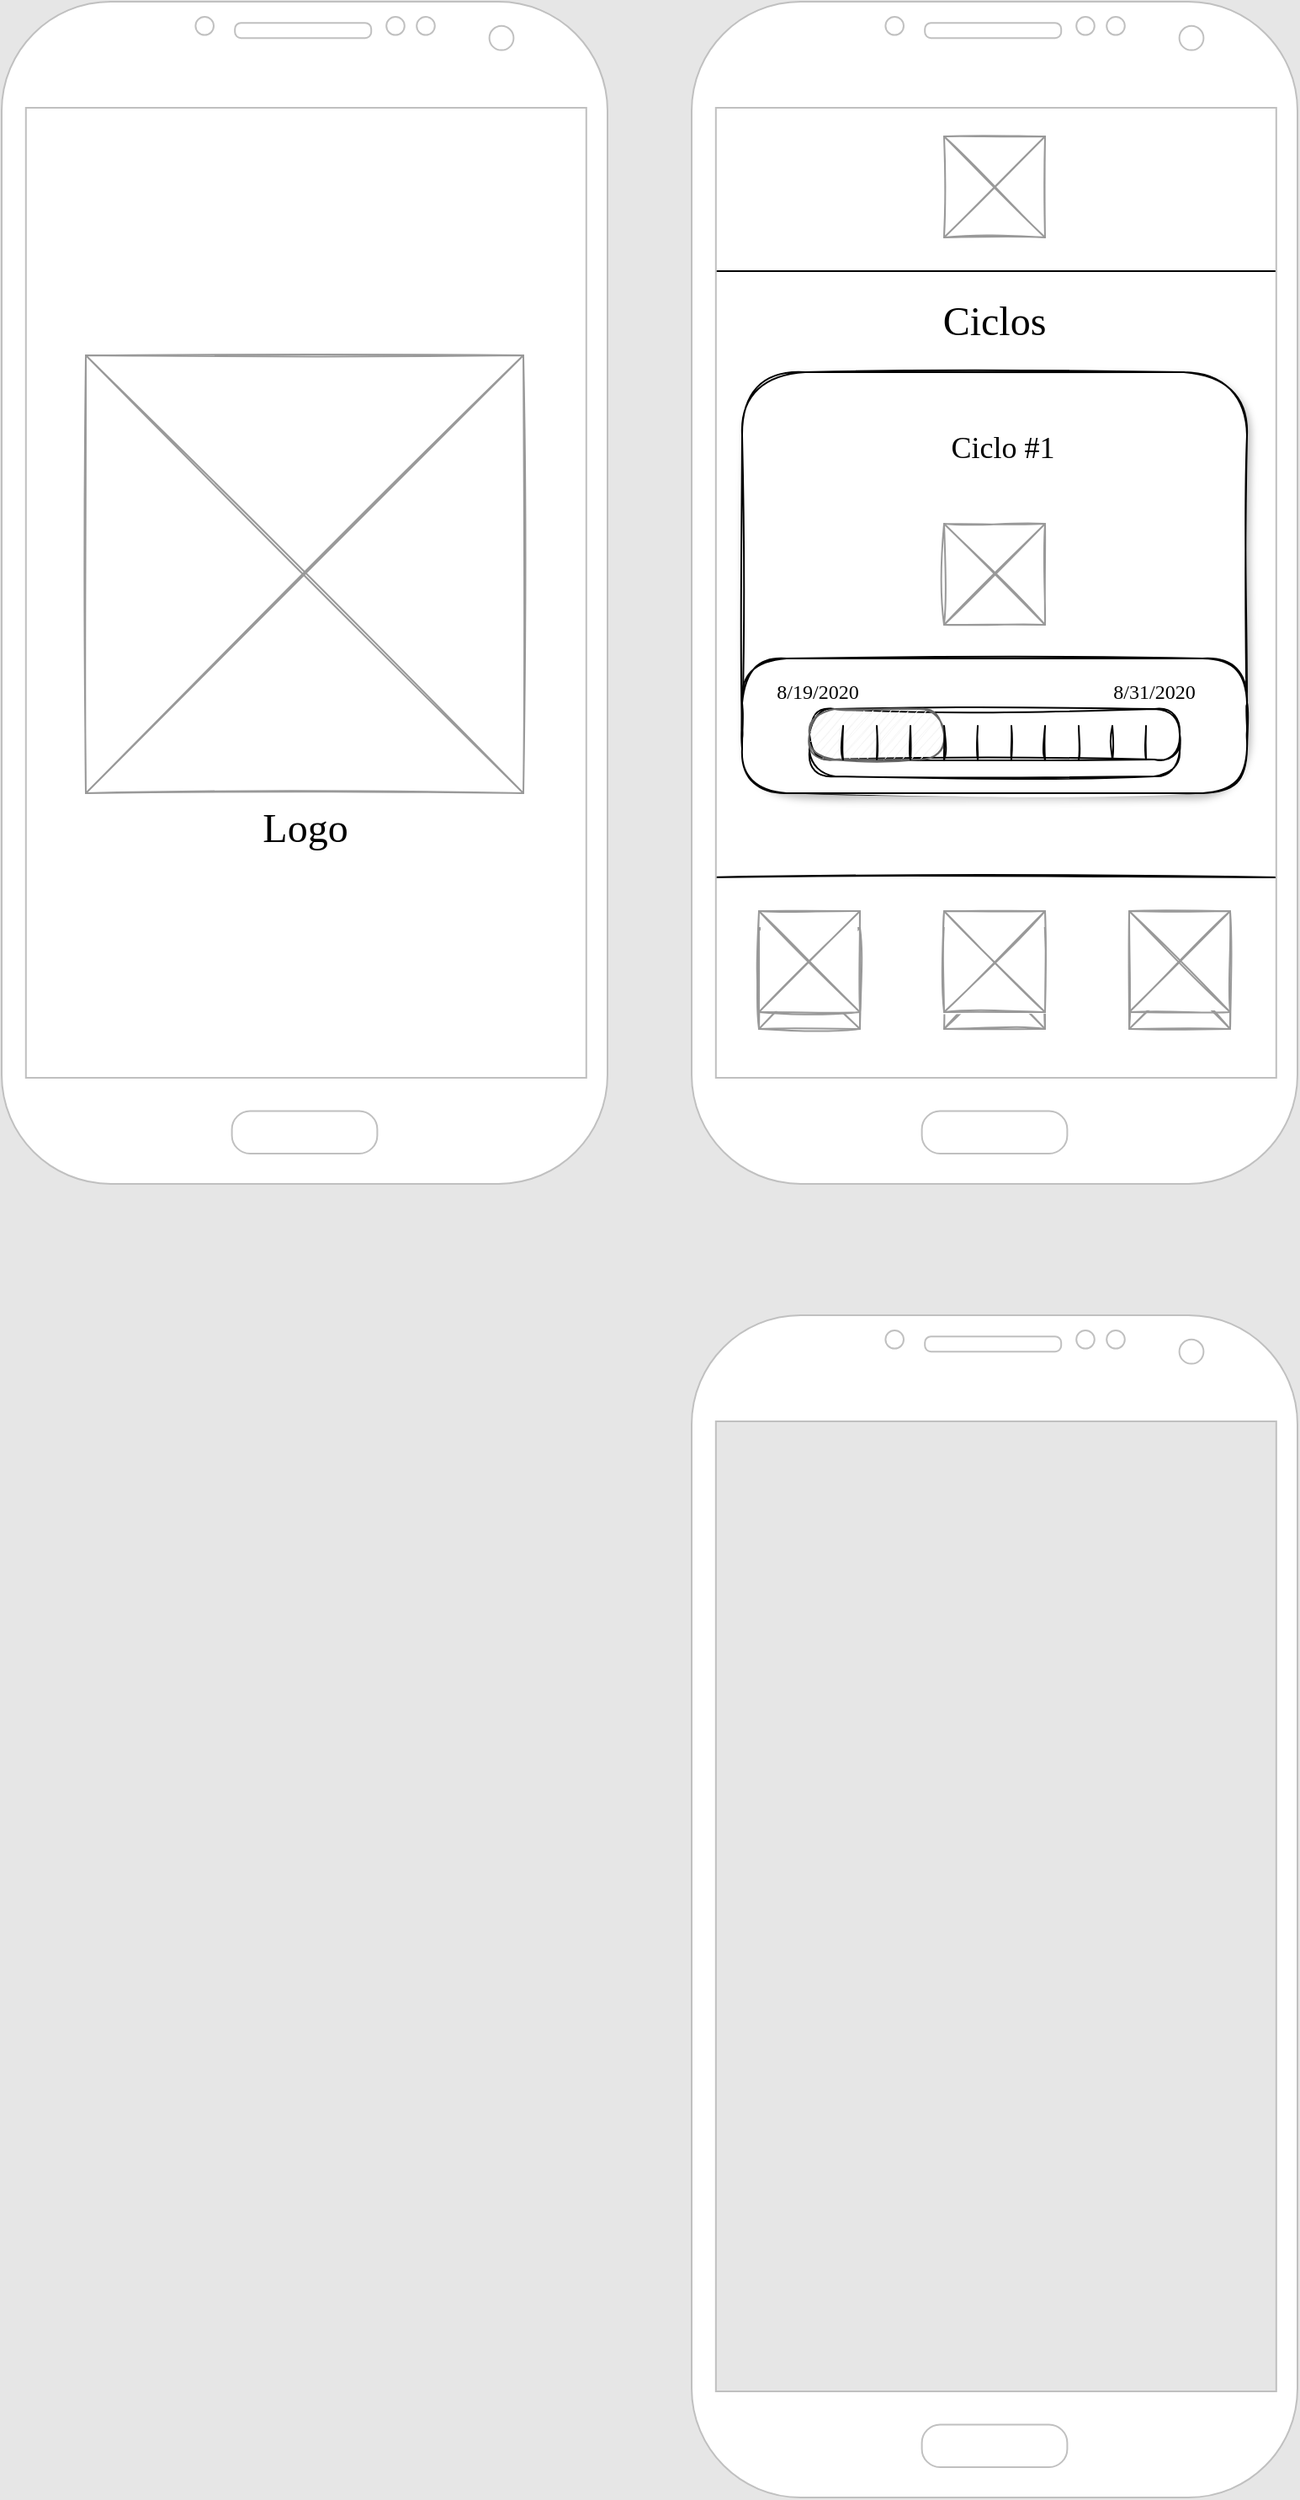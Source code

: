 <mxfile version="13.5.1" type="device"><diagram id="oROPXxb0dZIaZONZnZ7S" name="Page-1"><mxGraphModel dx="1185" dy="685" grid="1" gridSize="10" guides="0" tooltips="1" connect="1" arrows="1" fold="1" page="1" pageScale="1" pageWidth="850" pageHeight="780" background="#E6E6E6" math="0" shadow="0"><root><mxCell id="0"/><mxCell id="-DII_-FXk6YPM84de7wT-3" value="Untitled Layer" style="" parent="0"/><mxCell id="gyss6uf5PRStd8XgQBVv-1" value="" style="rounded=0;whiteSpace=wrap;html=1;strokeColor=none;" parent="-DII_-FXk6YPM84de7wT-3" vertex="1"><mxGeometry x="460" y="100" width="340" height="590" as="geometry"/></mxCell><mxCell id="gyss6uf5PRStd8XgQBVv-47" value="" style="rounded=1;whiteSpace=wrap;html=1;shadow=1;sketch=1;strokeColor=#000000;fontFamily=Comic Sans MS;fontSize=17;fillStyle=solid;" parent="-DII_-FXk6YPM84de7wT-3" vertex="1"><mxGeometry x="480" y="260" width="300" height="250" as="geometry"/></mxCell><mxCell id="zIe5Rtfo4PfWvt3ZEkZp-24" value="" style="rounded=1;whiteSpace=wrap;html=1;shadow=0;fillColor=#ffffff;gradientColor=none;sketch=1;arcSize=33;" vertex="1" parent="-DII_-FXk6YPM84de7wT-3"><mxGeometry x="480" y="430" width="300" height="80" as="geometry"/></mxCell><mxCell id="zIe5Rtfo4PfWvt3ZEkZp-23" value="" style="rounded=1;whiteSpace=wrap;html=1;shadow=0;sketch=1;strokeColor=#000000;fillColor=#ffffff;fontFamily=Comic Sans MS;fontSize=17;arcSize=50;" vertex="1" parent="-DII_-FXk6YPM84de7wT-3"><mxGeometry x="520" y="470" width="220" height="30" as="geometry"/></mxCell><mxCell id="-DII_-FXk6YPM84de7wT-4" value="" style="rounded=0;whiteSpace=wrap;html=1;strokeColor=none;" parent="-DII_-FXk6YPM84de7wT-3" vertex="1"><mxGeometry x="50" y="100" width="340" height="580" as="geometry"/></mxCell><mxCell id="gyss6uf5PRStd8XgQBVv-2" value="" style="verticalLabelPosition=bottom;shadow=0;dashed=0;align=center;html=1;verticalAlign=top;strokeWidth=1;shape=mxgraph.mockup.graphics.simpleIcon;strokeColor=#999999;sketch=1;" parent="-DII_-FXk6YPM84de7wT-3" vertex="1"><mxGeometry x="600" y="120" width="60" height="60" as="geometry"/></mxCell><mxCell id="gyss6uf5PRStd8XgQBVv-3" value="" style="endArrow=none;html=1;sketch=1;" parent="-DII_-FXk6YPM84de7wT-3" edge="1"><mxGeometry width="50" height="50" relative="1" as="geometry"><mxPoint x="460" y="200" as="sourcePoint"/><mxPoint x="800" y="200" as="targetPoint"/></mxGeometry></mxCell><mxCell id="gyss6uf5PRStd8XgQBVv-36" value="Logo" style="verticalLabelPosition=bottom;shadow=0;dashed=0;align=center;html=1;verticalAlign=top;strokeWidth=1;shape=mxgraph.mockup.graphics.simpleIcon;strokeColor=#999999;sketch=1;fontFamily=Comic Sans MS;fontSize=24;" parent="-DII_-FXk6YPM84de7wT-3" vertex="1"><mxGeometry x="90" y="250" width="260" height="260" as="geometry"/></mxCell><mxCell id="gyss6uf5PRStd8XgQBVv-37" value="Ciclos" style="text;html=1;strokeColor=none;fillColor=none;align=center;verticalAlign=middle;whiteSpace=wrap;rounded=0;shadow=1;sketch=1;fontFamily=Comic Sans MS;fontSize=24;" parent="-DII_-FXk6YPM84de7wT-3" vertex="1"><mxGeometry x="480" y="220" width="300" height="20" as="geometry"/></mxCell><mxCell id="gyss6uf5PRStd8XgQBVv-48" value="" style="rounded=1;whiteSpace=wrap;html=1;shadow=0;sketch=1;strokeColor=#000000;fillColor=#ffffff;fontFamily=Comic Sans MS;fontSize=17;arcSize=50;" parent="-DII_-FXk6YPM84de7wT-3" vertex="1"><mxGeometry x="520" y="460" width="220" height="30" as="geometry"/></mxCell><mxCell id="gyss6uf5PRStd8XgQBVv-50" value="" style="rounded=1;whiteSpace=wrap;html=1;shadow=0;sketch=1;strokeColor=#666666;fillColor=#f5f5f5;fontFamily=Comic Sans MS;fontSize=17;arcSize=50;fontColor=#333333;" parent="-DII_-FXk6YPM84de7wT-3" vertex="1"><mxGeometry x="520" y="460" width="80" height="30" as="geometry"/></mxCell><mxCell id="gyss6uf5PRStd8XgQBVv-51" value="8/19/2020" style="text;html=1;strokeColor=none;fillColor=none;align=center;verticalAlign=middle;whiteSpace=wrap;rounded=0;shadow=0;sketch=1;fontFamily=Comic Sans MS;fontSize=12;" parent="-DII_-FXk6YPM84de7wT-3" vertex="1"><mxGeometry x="490" y="440" width="70" height="20" as="geometry"/></mxCell><mxCell id="gyss6uf5PRStd8XgQBVv-52" value="8/31/2020" style="text;html=1;strokeColor=none;fillColor=none;align=center;verticalAlign=middle;whiteSpace=wrap;rounded=0;shadow=0;sketch=1;fontFamily=Comic Sans MS;fontSize=12;" parent="-DII_-FXk6YPM84de7wT-3" vertex="1"><mxGeometry x="690" y="440" width="70" height="20" as="geometry"/></mxCell><mxCell id="zIe5Rtfo4PfWvt3ZEkZp-1" value="" style="endArrow=none;html=1;sketch=1;" edge="1" parent="-DII_-FXk6YPM84de7wT-3"><mxGeometry width="50" height="50" relative="1" as="geometry"><mxPoint x="540" y="490" as="sourcePoint"/><mxPoint x="540" y="470" as="targetPoint"/></mxGeometry></mxCell><mxCell id="zIe5Rtfo4PfWvt3ZEkZp-2" value="" style="endArrow=none;html=1;sketch=1;" edge="1" parent="-DII_-FXk6YPM84de7wT-3"><mxGeometry width="50" height="50" relative="1" as="geometry"><mxPoint x="560" y="490.0" as="sourcePoint"/><mxPoint x="560" y="470.0" as="targetPoint"/></mxGeometry></mxCell><mxCell id="zIe5Rtfo4PfWvt3ZEkZp-4" value="" style="endArrow=none;html=1;sketch=1;" edge="1" parent="-DII_-FXk6YPM84de7wT-3"><mxGeometry width="50" height="50" relative="1" as="geometry"><mxPoint x="580" y="490.0" as="sourcePoint"/><mxPoint x="580" y="470.0" as="targetPoint"/></mxGeometry></mxCell><mxCell id="zIe5Rtfo4PfWvt3ZEkZp-5" value="" style="endArrow=none;html=1;sketch=1;" edge="1" parent="-DII_-FXk6YPM84de7wT-3"><mxGeometry width="50" height="50" relative="1" as="geometry"><mxPoint x="600" y="490.0" as="sourcePoint"/><mxPoint x="600" y="470.0" as="targetPoint"/></mxGeometry></mxCell><mxCell id="zIe5Rtfo4PfWvt3ZEkZp-6" value="" style="endArrow=none;html=1;sketch=1;" edge="1" parent="-DII_-FXk6YPM84de7wT-3"><mxGeometry width="50" height="50" relative="1" as="geometry"><mxPoint x="620" y="490" as="sourcePoint"/><mxPoint x="620" y="470" as="targetPoint"/></mxGeometry></mxCell><mxCell id="zIe5Rtfo4PfWvt3ZEkZp-7" value="" style="endArrow=none;html=1;sketch=1;" edge="1" parent="-DII_-FXk6YPM84de7wT-3"><mxGeometry width="50" height="50" relative="1" as="geometry"><mxPoint x="640" y="490.0" as="sourcePoint"/><mxPoint x="640" y="470.0" as="targetPoint"/></mxGeometry></mxCell><mxCell id="zIe5Rtfo4PfWvt3ZEkZp-8" value="" style="endArrow=none;html=1;sketch=1;" edge="1" parent="-DII_-FXk6YPM84de7wT-3"><mxGeometry width="50" height="50" relative="1" as="geometry"><mxPoint x="660" y="490.0" as="sourcePoint"/><mxPoint x="660" y="470.0" as="targetPoint"/></mxGeometry></mxCell><mxCell id="zIe5Rtfo4PfWvt3ZEkZp-9" value="" style="endArrow=none;html=1;sketch=1;" edge="1" parent="-DII_-FXk6YPM84de7wT-3"><mxGeometry width="50" height="50" relative="1" as="geometry"><mxPoint x="680" y="490.0" as="sourcePoint"/><mxPoint x="680" y="470.0" as="targetPoint"/></mxGeometry></mxCell><mxCell id="zIe5Rtfo4PfWvt3ZEkZp-10" value="" style="endArrow=none;html=1;sketch=1;" edge="1" parent="-DII_-FXk6YPM84de7wT-3"><mxGeometry width="50" height="50" relative="1" as="geometry"><mxPoint x="700" y="490" as="sourcePoint"/><mxPoint x="700" y="470.0" as="targetPoint"/></mxGeometry></mxCell><mxCell id="zIe5Rtfo4PfWvt3ZEkZp-11" value="" style="endArrow=none;html=1;sketch=1;" edge="1" parent="-DII_-FXk6YPM84de7wT-3"><mxGeometry width="50" height="50" relative="1" as="geometry"><mxPoint x="720" y="490.0" as="sourcePoint"/><mxPoint x="720" y="470.0" as="targetPoint"/></mxGeometry></mxCell><mxCell id="zIe5Rtfo4PfWvt3ZEkZp-12" value="" style="endArrow=none;html=1;sketch=1;" edge="1" parent="-DII_-FXk6YPM84de7wT-3"><mxGeometry width="50" height="50" relative="1" as="geometry"><mxPoint x="460" y="560" as="sourcePoint"/><mxPoint x="800" y="560" as="targetPoint"/></mxGeometry></mxCell><mxCell id="zIe5Rtfo4PfWvt3ZEkZp-16" value="" style="verticalLabelPosition=bottom;shadow=0;dashed=0;align=center;html=1;verticalAlign=top;strokeWidth=1;shape=mxgraph.mockup.graphics.simpleIcon;strokeColor=#999999;sketch=1;" vertex="1" parent="-DII_-FXk6YPM84de7wT-3"><mxGeometry x="490" y="590" width="60" height="60" as="geometry"/></mxCell><mxCell id="zIe5Rtfo4PfWvt3ZEkZp-13" value="" style="verticalLabelPosition=bottom;shadow=0;dashed=0;align=center;html=1;verticalAlign=top;strokeWidth=1;shape=mxgraph.mockup.graphics.simpleIcon;strokeColor=#999999;sketch=1;" vertex="1" parent="-DII_-FXk6YPM84de7wT-3"><mxGeometry x="490" y="580" width="60" height="60" as="geometry"/></mxCell><mxCell id="zIe5Rtfo4PfWvt3ZEkZp-17" value="" style="verticalLabelPosition=bottom;shadow=0;dashed=0;align=center;html=1;verticalAlign=top;strokeWidth=1;shape=mxgraph.mockup.graphics.simpleIcon;strokeColor=#999999;sketch=1;" vertex="1" parent="-DII_-FXk6YPM84de7wT-3"><mxGeometry x="600" y="590" width="60" height="60" as="geometry"/></mxCell><mxCell id="zIe5Rtfo4PfWvt3ZEkZp-18" value="" style="verticalLabelPosition=bottom;shadow=0;dashed=0;align=center;html=1;verticalAlign=top;strokeWidth=1;shape=mxgraph.mockup.graphics.simpleIcon;strokeColor=#999999;sketch=1;" vertex="1" parent="-DII_-FXk6YPM84de7wT-3"><mxGeometry x="600" y="580" width="60" height="60" as="geometry"/></mxCell><mxCell id="zIe5Rtfo4PfWvt3ZEkZp-19" value="" style="verticalLabelPosition=bottom;shadow=0;dashed=0;align=center;html=1;verticalAlign=top;strokeWidth=1;shape=mxgraph.mockup.graphics.simpleIcon;strokeColor=#999999;sketch=1;" vertex="1" parent="-DII_-FXk6YPM84de7wT-3"><mxGeometry x="710" y="590" width="60" height="60" as="geometry"/></mxCell><mxCell id="zIe5Rtfo4PfWvt3ZEkZp-20" value="" style="verticalLabelPosition=bottom;shadow=0;dashed=0;align=center;html=1;verticalAlign=top;strokeWidth=1;shape=mxgraph.mockup.graphics.simpleIcon;strokeColor=#999999;sketch=1;" vertex="1" parent="-DII_-FXk6YPM84de7wT-3"><mxGeometry x="710" y="580" width="60" height="60" as="geometry"/></mxCell><mxCell id="zIe5Rtfo4PfWvt3ZEkZp-21" value="&lt;font face=&quot;Comic Sans MS&quot; style=&quot;font-size: 18px&quot;&gt;Ciclo #1&lt;/font&gt;" style="text;html=1;strokeColor=none;fillColor=none;align=center;verticalAlign=middle;whiteSpace=wrap;rounded=0;shadow=1;" vertex="1" parent="-DII_-FXk6YPM84de7wT-3"><mxGeometry x="510" y="280" width="250" height="50" as="geometry"/></mxCell><mxCell id="zIe5Rtfo4PfWvt3ZEkZp-22" value="" style="verticalLabelPosition=bottom;shadow=0;dashed=0;align=center;html=1;verticalAlign=top;strokeWidth=1;shape=mxgraph.mockup.graphics.simpleIcon;strokeColor=#999999;sketch=1;" vertex="1" parent="-DII_-FXk6YPM84de7wT-3"><mxGeometry x="600" y="350" width="60" height="60" as="geometry"/></mxCell><mxCell id="1" style="locked=1;" parent="0"/><mxCell id="-DII_-FXk6YPM84de7wT-2" value="" style="verticalLabelPosition=bottom;verticalAlign=top;html=1;shadow=0;dashed=0;strokeWidth=1;shape=mxgraph.android.phone2;strokeColor=#c0c0c0;aspect=fixed;" parent="1" vertex="1"><mxGeometry x="40" y="40" width="360" height="701.99" as="geometry"/></mxCell><mxCell id="26vdycmYGLsHqDiMLaps-42" value="" style="verticalLabelPosition=bottom;verticalAlign=top;html=1;shadow=0;dashed=0;strokeWidth=1;shape=mxgraph.android.phone2;strokeColor=#c0c0c0;aspect=fixed;" parent="1" vertex="1"><mxGeometry x="450" y="820" width="360" height="701.99" as="geometry"/></mxCell><mxCell id="26vdycmYGLsHqDiMLaps-41" value="" style="verticalLabelPosition=bottom;verticalAlign=top;html=1;shadow=0;dashed=0;strokeWidth=1;shape=mxgraph.android.phone2;strokeColor=#c0c0c0;aspect=fixed;" parent="1" vertex="1"><mxGeometry x="450" y="40" width="360" height="701.99" as="geometry"/></mxCell></root></mxGraphModel></diagram></mxfile>